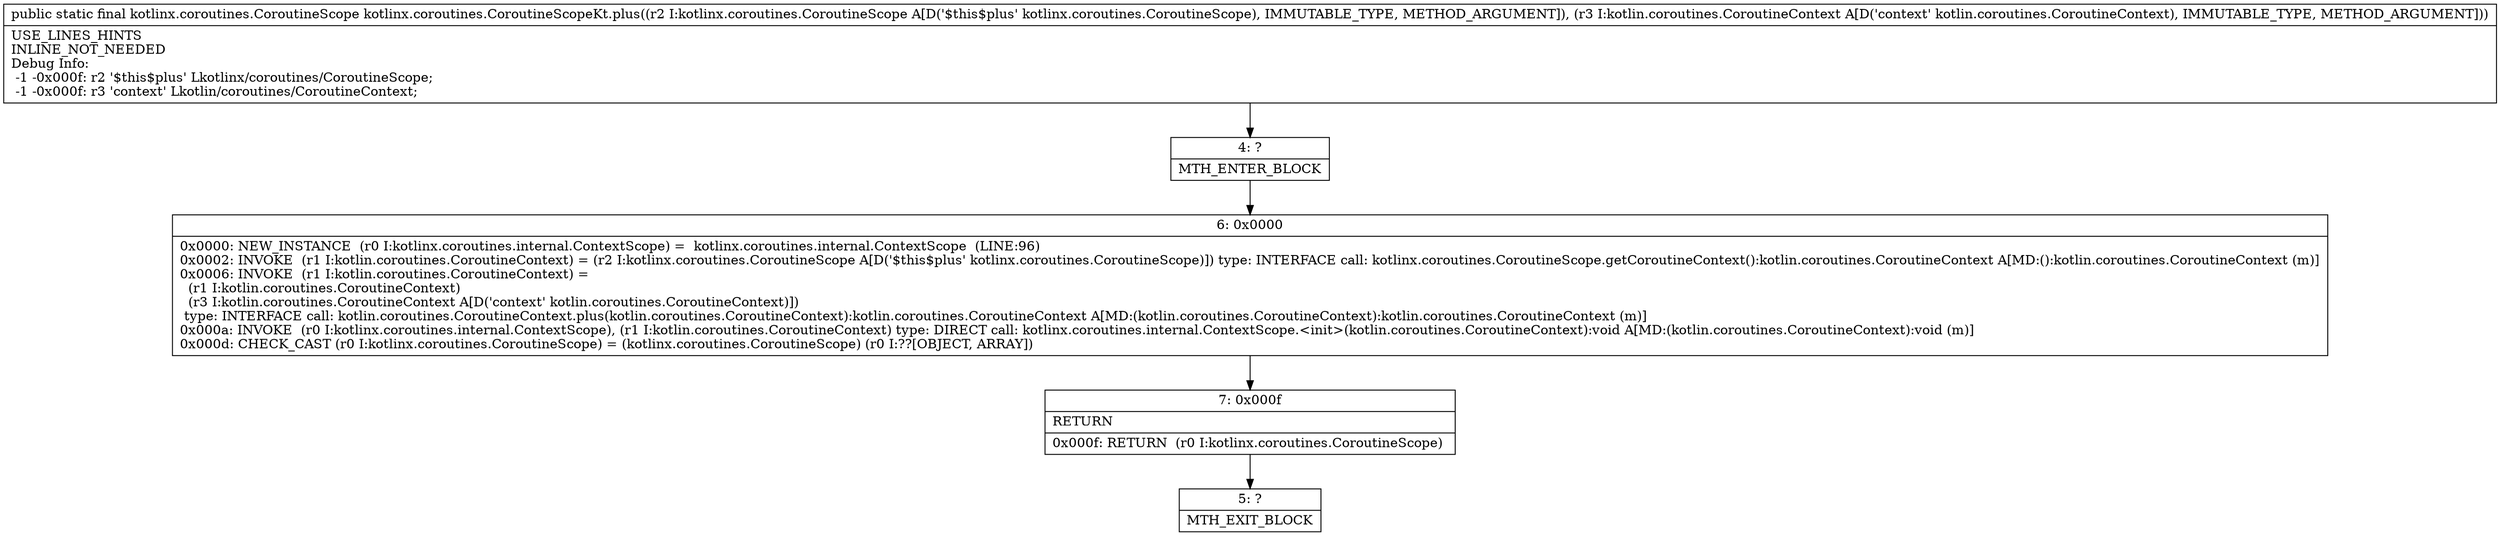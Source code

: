 digraph "CFG forkotlinx.coroutines.CoroutineScopeKt.plus(Lkotlinx\/coroutines\/CoroutineScope;Lkotlin\/coroutines\/CoroutineContext;)Lkotlinx\/coroutines\/CoroutineScope;" {
Node_4 [shape=record,label="{4\:\ ?|MTH_ENTER_BLOCK\l}"];
Node_6 [shape=record,label="{6\:\ 0x0000|0x0000: NEW_INSTANCE  (r0 I:kotlinx.coroutines.internal.ContextScope) =  kotlinx.coroutines.internal.ContextScope  (LINE:96)\l0x0002: INVOKE  (r1 I:kotlin.coroutines.CoroutineContext) = (r2 I:kotlinx.coroutines.CoroutineScope A[D('$this$plus' kotlinx.coroutines.CoroutineScope)]) type: INTERFACE call: kotlinx.coroutines.CoroutineScope.getCoroutineContext():kotlin.coroutines.CoroutineContext A[MD:():kotlin.coroutines.CoroutineContext (m)]\l0x0006: INVOKE  (r1 I:kotlin.coroutines.CoroutineContext) = \l  (r1 I:kotlin.coroutines.CoroutineContext)\l  (r3 I:kotlin.coroutines.CoroutineContext A[D('context' kotlin.coroutines.CoroutineContext)])\l type: INTERFACE call: kotlin.coroutines.CoroutineContext.plus(kotlin.coroutines.CoroutineContext):kotlin.coroutines.CoroutineContext A[MD:(kotlin.coroutines.CoroutineContext):kotlin.coroutines.CoroutineContext (m)]\l0x000a: INVOKE  (r0 I:kotlinx.coroutines.internal.ContextScope), (r1 I:kotlin.coroutines.CoroutineContext) type: DIRECT call: kotlinx.coroutines.internal.ContextScope.\<init\>(kotlin.coroutines.CoroutineContext):void A[MD:(kotlin.coroutines.CoroutineContext):void (m)]\l0x000d: CHECK_CAST (r0 I:kotlinx.coroutines.CoroutineScope) = (kotlinx.coroutines.CoroutineScope) (r0 I:??[OBJECT, ARRAY]) \l}"];
Node_7 [shape=record,label="{7\:\ 0x000f|RETURN\l|0x000f: RETURN  (r0 I:kotlinx.coroutines.CoroutineScope) \l}"];
Node_5 [shape=record,label="{5\:\ ?|MTH_EXIT_BLOCK\l}"];
MethodNode[shape=record,label="{public static final kotlinx.coroutines.CoroutineScope kotlinx.coroutines.CoroutineScopeKt.plus((r2 I:kotlinx.coroutines.CoroutineScope A[D('$this$plus' kotlinx.coroutines.CoroutineScope), IMMUTABLE_TYPE, METHOD_ARGUMENT]), (r3 I:kotlin.coroutines.CoroutineContext A[D('context' kotlin.coroutines.CoroutineContext), IMMUTABLE_TYPE, METHOD_ARGUMENT]))  | USE_LINES_HINTS\lINLINE_NOT_NEEDED\lDebug Info:\l  \-1 \-0x000f: r2 '$this$plus' Lkotlinx\/coroutines\/CoroutineScope;\l  \-1 \-0x000f: r3 'context' Lkotlin\/coroutines\/CoroutineContext;\l}"];
MethodNode -> Node_4;Node_4 -> Node_6;
Node_6 -> Node_7;
Node_7 -> Node_5;
}

